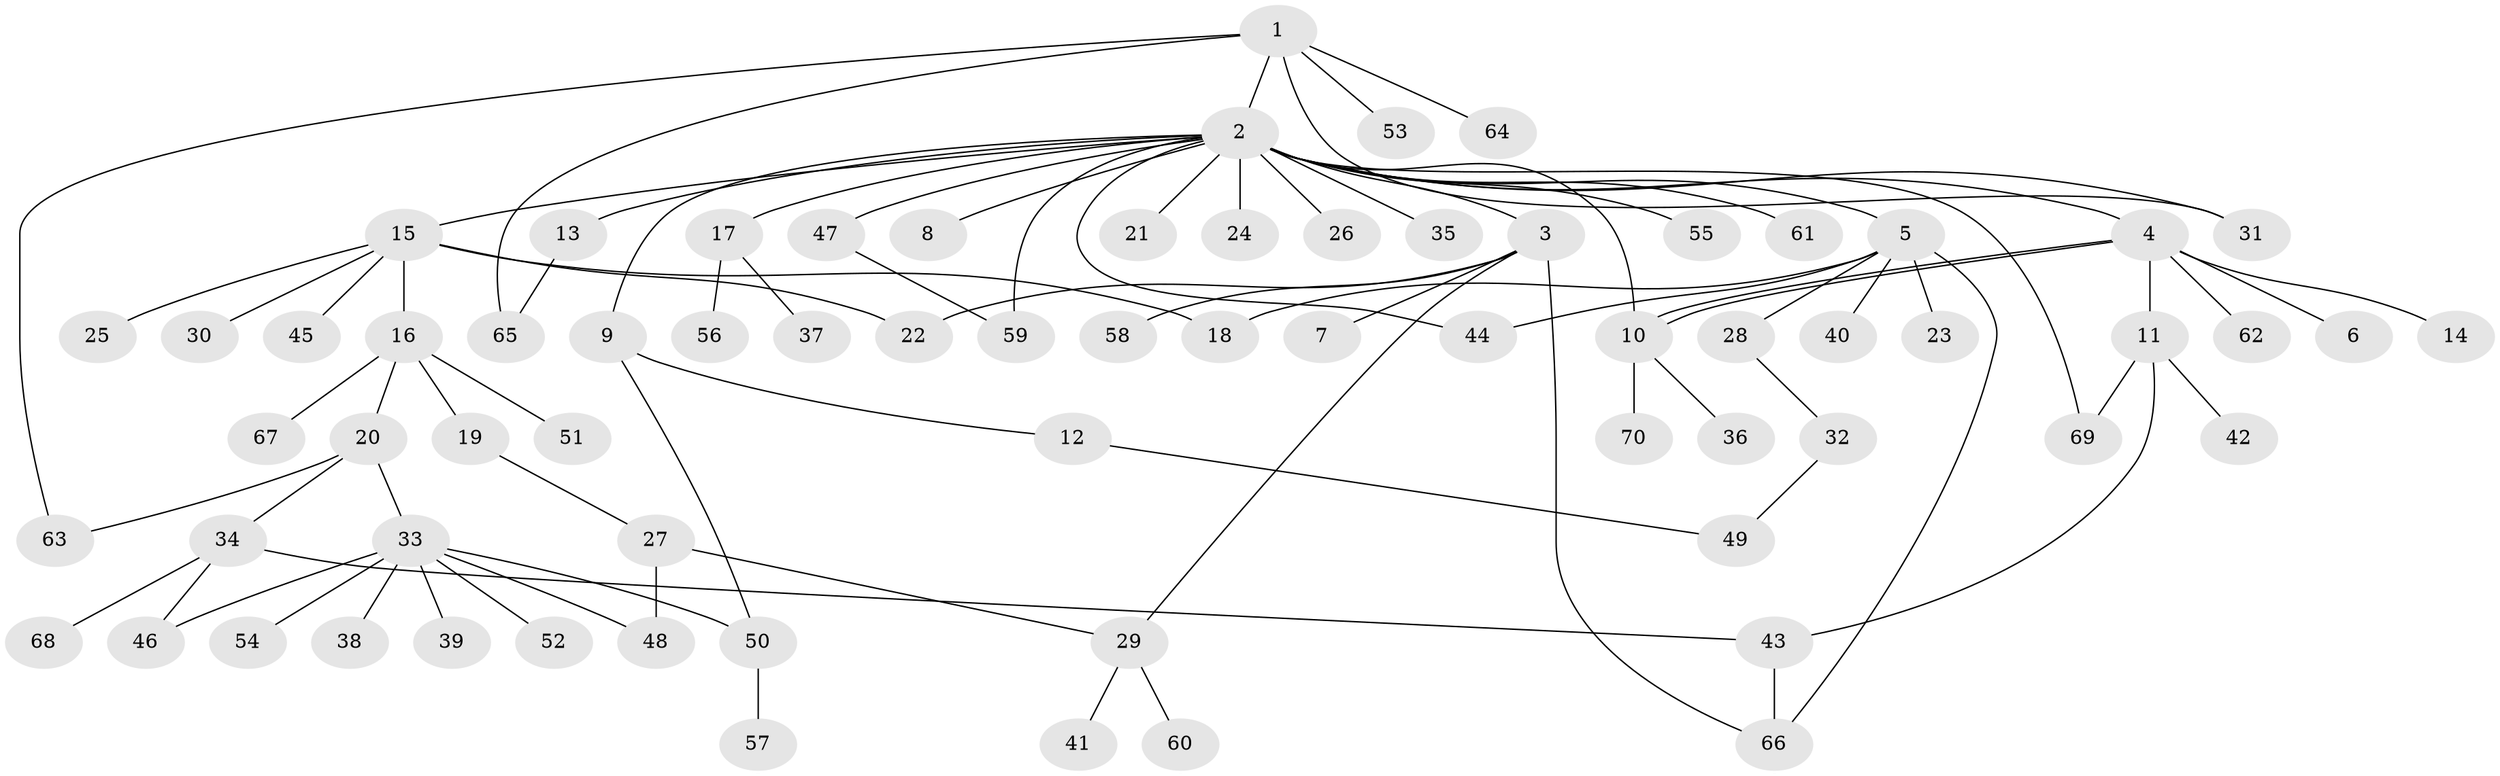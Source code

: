 // Generated by graph-tools (version 1.1) at 2025/14/03/09/25 04:14:47]
// undirected, 70 vertices, 87 edges
graph export_dot {
graph [start="1"]
  node [color=gray90,style=filled];
  1;
  2;
  3;
  4;
  5;
  6;
  7;
  8;
  9;
  10;
  11;
  12;
  13;
  14;
  15;
  16;
  17;
  18;
  19;
  20;
  21;
  22;
  23;
  24;
  25;
  26;
  27;
  28;
  29;
  30;
  31;
  32;
  33;
  34;
  35;
  36;
  37;
  38;
  39;
  40;
  41;
  42;
  43;
  44;
  45;
  46;
  47;
  48;
  49;
  50;
  51;
  52;
  53;
  54;
  55;
  56;
  57;
  58;
  59;
  60;
  61;
  62;
  63;
  64;
  65;
  66;
  67;
  68;
  69;
  70;
  1 -- 2;
  1 -- 31;
  1 -- 53;
  1 -- 63;
  1 -- 64;
  1 -- 65;
  2 -- 3;
  2 -- 4;
  2 -- 5;
  2 -- 8;
  2 -- 9;
  2 -- 10;
  2 -- 13;
  2 -- 15;
  2 -- 17;
  2 -- 21;
  2 -- 24;
  2 -- 26;
  2 -- 31;
  2 -- 35;
  2 -- 44;
  2 -- 47;
  2 -- 55;
  2 -- 59;
  2 -- 61;
  2 -- 69;
  3 -- 7;
  3 -- 22;
  3 -- 29;
  3 -- 58;
  3 -- 66;
  4 -- 6;
  4 -- 10;
  4 -- 10;
  4 -- 11;
  4 -- 14;
  4 -- 62;
  5 -- 18;
  5 -- 23;
  5 -- 28;
  5 -- 40;
  5 -- 44;
  5 -- 66;
  9 -- 12;
  9 -- 50;
  10 -- 36;
  10 -- 70;
  11 -- 42;
  11 -- 43;
  11 -- 69;
  12 -- 49;
  13 -- 65;
  15 -- 16;
  15 -- 18;
  15 -- 22;
  15 -- 25;
  15 -- 30;
  15 -- 45;
  16 -- 19;
  16 -- 20;
  16 -- 51;
  16 -- 67;
  17 -- 37;
  17 -- 56;
  19 -- 27;
  20 -- 33;
  20 -- 34;
  20 -- 63;
  27 -- 29;
  27 -- 48;
  28 -- 32;
  29 -- 41;
  29 -- 60;
  32 -- 49;
  33 -- 38;
  33 -- 39;
  33 -- 46;
  33 -- 48;
  33 -- 50;
  33 -- 52;
  33 -- 54;
  34 -- 43;
  34 -- 46;
  34 -- 68;
  43 -- 66;
  47 -- 59;
  50 -- 57;
}
